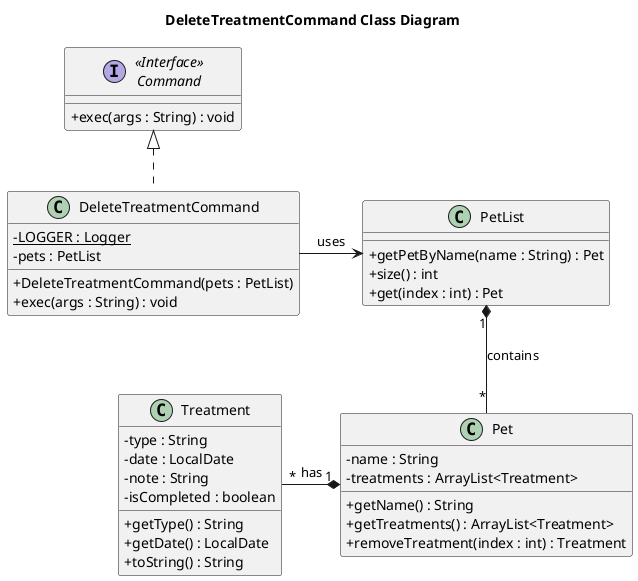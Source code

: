 @startuml
skinparam classAttributeIconSize 0
title DeleteTreatmentCommand Class Diagram

class DeleteTreatmentCommand {
    - {static} LOGGER : Logger
    - pets : PetList
    + DeleteTreatmentCommand(pets : PetList)
    + exec(args : String) : void
}

interface "<<Interface>>\nCommand" as Command {
    + exec(args : String) : void
}

class PetList {
    + getPetByName(name : String) : Pet
    + size() : int
    + get(index : int) : Pet
}

class Pet {
    - name : String
    - treatments : ArrayList<Treatment>
    + getName() : String
    + getTreatments() : ArrayList<Treatment>
    + removeTreatment(index : int) : Treatment
}

class Treatment {
    - type : String
    - date : LocalDate
    - note : String
    - isCompleted : boolean
    + getType() : String
    + getDate() : LocalDate
    + toString() : String
}

Command <|.. DeleteTreatmentCommand
DeleteTreatmentCommand -right-> PetList : uses
PetList "1" *-- "*" Pet : contains
Pet "1" *-left- "*" Treatment : has

@enduml
